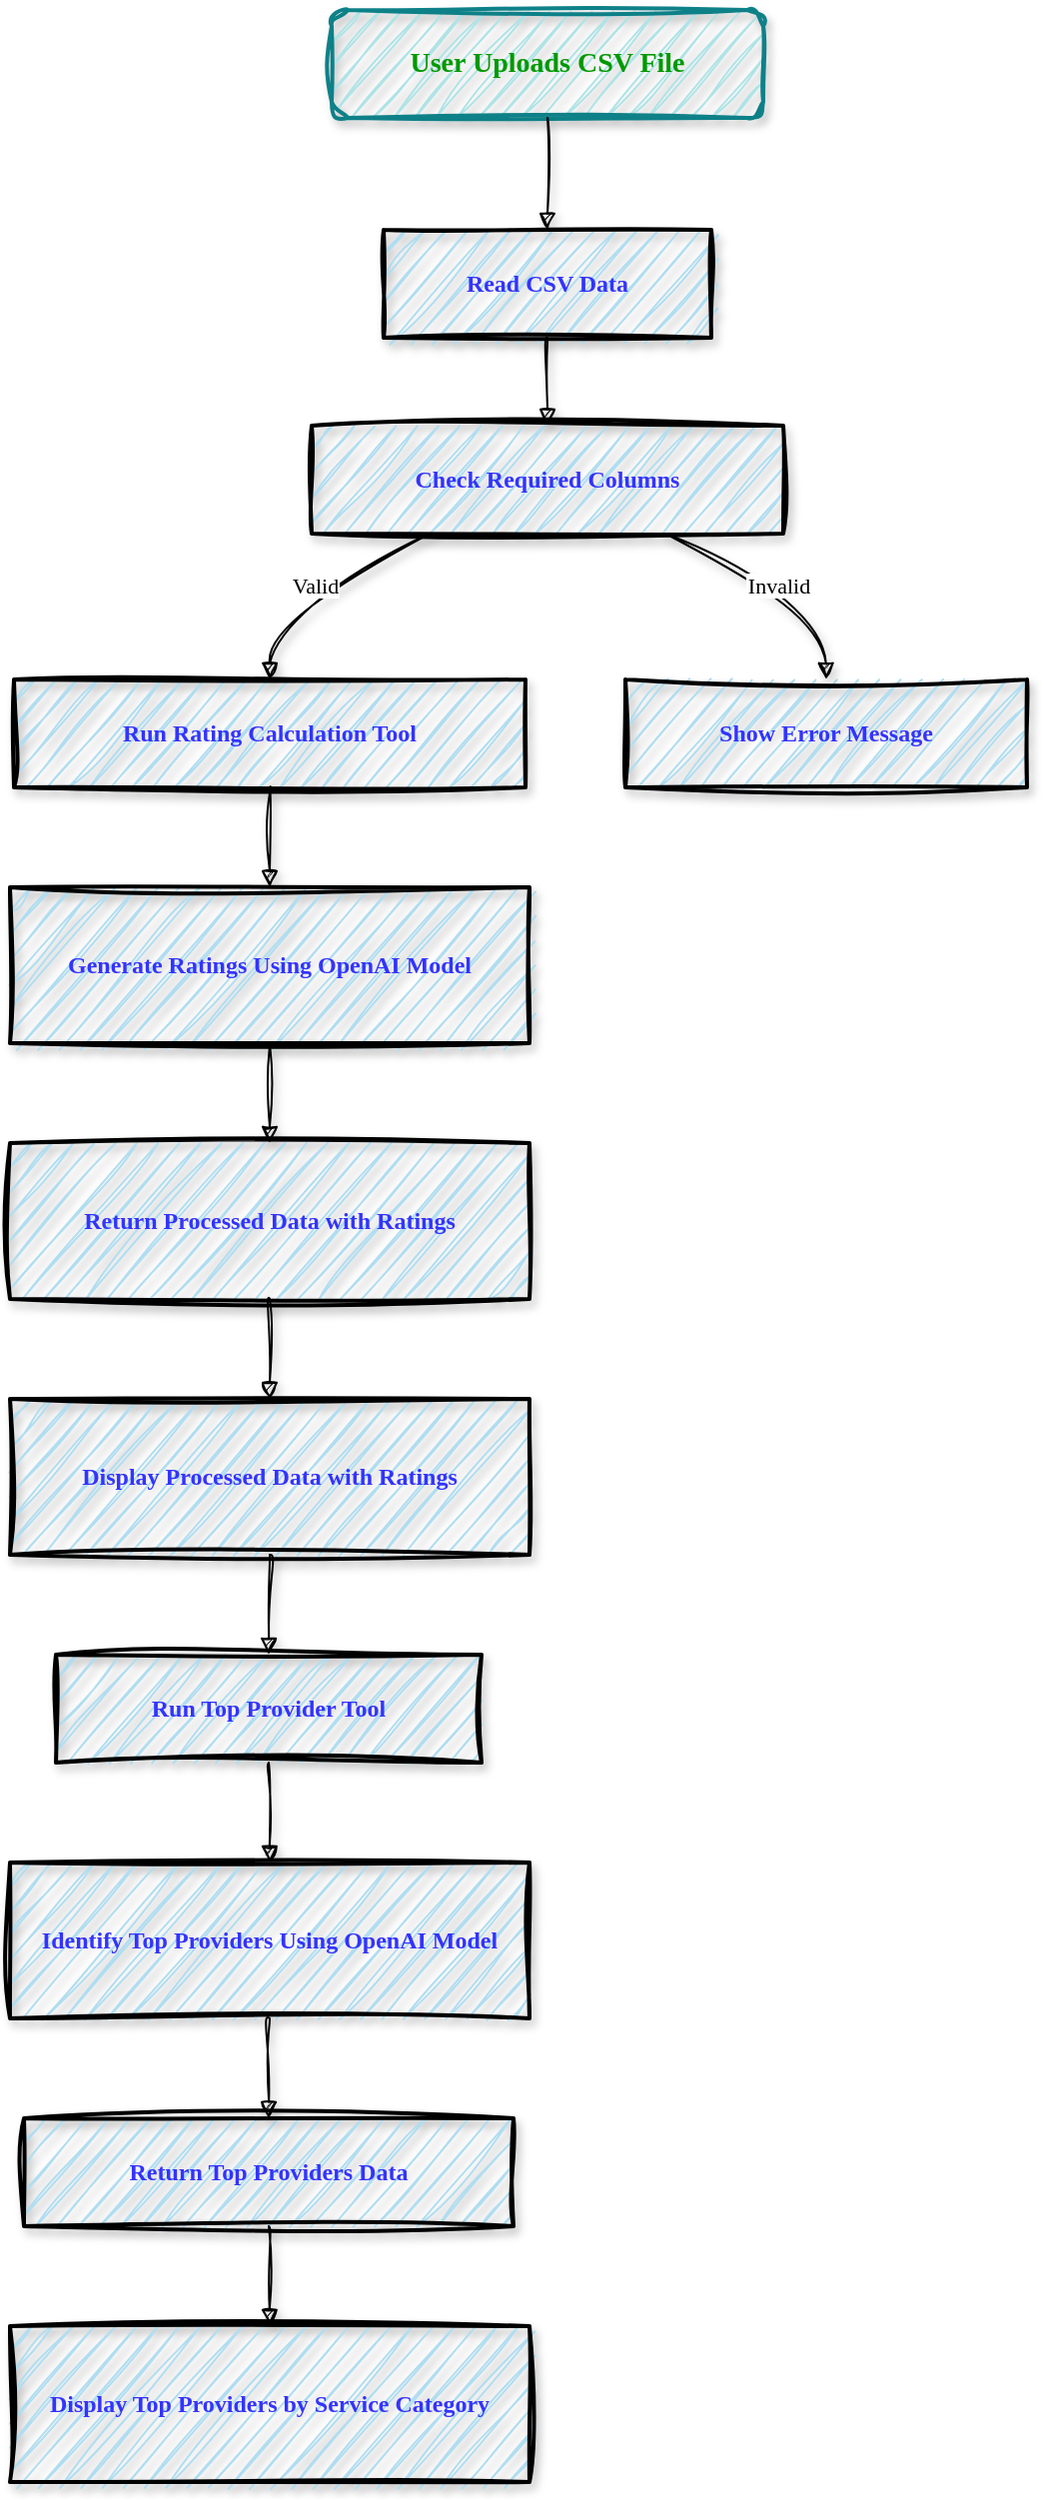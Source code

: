 <mxfile version="26.0.7">
  <diagram name="Page-1" id="ivQUmCczbcy-Hj9je45-">
    <mxGraphModel dx="794" dy="446" grid="1" gridSize="10" guides="1" tooltips="1" connect="1" arrows="1" fold="1" page="1" pageScale="1" pageWidth="850" pageHeight="1100" math="0" shadow="0">
      <root>
        <mxCell id="0" />
        <mxCell id="1" parent="0" />
        <mxCell id="S-GTUuIbRlFvGSS8Wjij-1" value="User Uploads CSV File" style="whiteSpace=wrap;strokeWidth=2;sketch=1;curveFitting=1;jiggle=2;fillColor=#b0e3e6;shadow=1;fontFamily=Merienda;fontSource=https%3A%2F%2Ffonts.googleapis.com%2Fcss%3Ffamily%3DMerienda;fontSize=14;fontStyle=1;strokeColor=#0e8088;gradientColor=none;rounded=1;fontColor=#009900;" vertex="1" parent="1">
          <mxGeometry x="181" y="20" width="216" height="54" as="geometry" />
        </mxCell>
        <mxCell id="S-GTUuIbRlFvGSS8Wjij-2" value="Read CSV Data" style="whiteSpace=wrap;strokeWidth=2;sketch=1;curveFitting=1;jiggle=2;fillColor=#b1ddf0;strokeColor=#000000;shadow=1;fontFamily=Merienda;fontSource=https%3A%2F%2Ffonts.googleapis.com%2Fcss%3Ffamily%3DMerienda;fontColor=#3333FF;fontStyle=1" vertex="1" parent="1">
          <mxGeometry x="207" y="130" width="164" height="54" as="geometry" />
        </mxCell>
        <mxCell id="S-GTUuIbRlFvGSS8Wjij-3" value="Check Required Columns" style="whiteSpace=wrap;strokeWidth=2;sketch=1;curveFitting=1;jiggle=2;fillColor=#b1ddf0;strokeColor=#000000;shadow=1;fontColor=#3333FF;fontFamily=Merienda;fontSource=https%3A%2F%2Ffonts.googleapis.com%2Fcss%3Ffamily%3DMerienda;fontStyle=1" vertex="1" parent="1">
          <mxGeometry x="171" y="228" width="236" height="54" as="geometry" />
        </mxCell>
        <mxCell id="S-GTUuIbRlFvGSS8Wjij-4" value="Run Rating Calculation Tool" style="whiteSpace=wrap;strokeWidth=2;sketch=1;curveFitting=1;jiggle=2;fillColor=#b1ddf0;strokeColor=#000000;shadow=1;fontColor=#3333FF;fontStyle=1;fontFamily=Courgette;fontSource=https%3A%2F%2Ffonts.googleapis.com%2Fcss%3Ffamily%3DCourgette;" vertex="1" parent="1">
          <mxGeometry x="22" y="355" width="256" height="54" as="geometry" />
        </mxCell>
        <mxCell id="S-GTUuIbRlFvGSS8Wjij-5" value="Generate Ratings Using OpenAI Model" style="whiteSpace=wrap;strokeWidth=2;sketch=1;curveFitting=1;jiggle=2;fillColor=#b1ddf0;strokeColor=#000000;shadow=1;fontStyle=1;fontColor=#3333FF;fontFamily=Merienda;fontSource=https%3A%2F%2Ffonts.googleapis.com%2Fcss%3Ffamily%3DMerienda;" vertex="1" parent="1">
          <mxGeometry x="20" y="459" width="260" height="78" as="geometry" />
        </mxCell>
        <mxCell id="S-GTUuIbRlFvGSS8Wjij-6" value="Return Processed Data with Ratings" style="whiteSpace=wrap;strokeWidth=2;sketch=1;curveFitting=1;jiggle=2;fillColor=#b1ddf0;strokeColor=#000000;shadow=1;fontFamily=Merienda;fontSource=https%3A%2F%2Ffonts.googleapis.com%2Fcss%3Ffamily%3DMerienda;fontStyle=1;fontColor=#3333FF;" vertex="1" parent="1">
          <mxGeometry x="20" y="587" width="260" height="78" as="geometry" />
        </mxCell>
        <mxCell id="S-GTUuIbRlFvGSS8Wjij-7" value="Display Processed Data with Ratings" style="whiteSpace=wrap;strokeWidth=2;sketch=1;curveFitting=1;jiggle=2;fillColor=#b1ddf0;strokeColor=#000000;shadow=1;fontStyle=1;fontFamily=Merienda;fontSource=https%3A%2F%2Ffonts.googleapis.com%2Fcss%3Ffamily%3DMerienda;fontColor=#3333FF;" vertex="1" parent="1">
          <mxGeometry x="20" y="715" width="260" height="78" as="geometry" />
        </mxCell>
        <mxCell id="S-GTUuIbRlFvGSS8Wjij-8" value="Run Top Provider Tool" style="whiteSpace=wrap;strokeWidth=2;sketch=1;curveFitting=1;jiggle=2;fillColor=#b1ddf0;strokeColor=#000000;shadow=1;fontColor=#3333FF;fontFamily=Merienda;fontSource=https%3A%2F%2Ffonts.googleapis.com%2Fcss%3Ffamily%3DMerienda;fontStyle=1" vertex="1" parent="1">
          <mxGeometry x="43" y="843" width="213" height="54" as="geometry" />
        </mxCell>
        <mxCell id="S-GTUuIbRlFvGSS8Wjij-9" value="Identify Top Providers Using OpenAI Model" style="whiteSpace=wrap;strokeWidth=2;sketch=1;curveFitting=1;jiggle=2;fillColor=#b1ddf0;strokeColor=#000000;shadow=1;fontStyle=1;fontFamily=Merienda;fontSource=https%3A%2F%2Ffonts.googleapis.com%2Fcss%3Ffamily%3DMerienda;fontColor=#3333FF;" vertex="1" parent="1">
          <mxGeometry x="20" y="947" width="260" height="78" as="geometry" />
        </mxCell>
        <mxCell id="S-GTUuIbRlFvGSS8Wjij-10" value="Return Top Providers Data" style="whiteSpace=wrap;strokeWidth=2;sketch=1;curveFitting=1;jiggle=2;fillColor=#b1ddf0;strokeColor=#000000;shadow=1;fontColor=#3333FF;fontFamily=Merienda;fontSource=https%3A%2F%2Ffonts.googleapis.com%2Fcss%3Ffamily%3DMerienda;fontStyle=1" vertex="1" parent="1">
          <mxGeometry x="27" y="1075" width="245" height="54" as="geometry" />
        </mxCell>
        <mxCell id="S-GTUuIbRlFvGSS8Wjij-11" value="Display Top Providers by Service Category" style="whiteSpace=wrap;strokeWidth=2;sketch=1;curveFitting=1;jiggle=2;fillColor=#b1ddf0;strokeColor=#000000;shadow=1;fontColor=#3333FF;fontStyle=1;fontFamily=Merienda;fontSource=https%3A%2F%2Ffonts.googleapis.com%2Fcss%3Ffamily%3DMerienda;" vertex="1" parent="1">
          <mxGeometry x="20" y="1179" width="260" height="78" as="geometry" />
        </mxCell>
        <mxCell id="S-GTUuIbRlFvGSS8Wjij-12" value="Show Error Message" style="whiteSpace=wrap;strokeWidth=2;sketch=1;curveFitting=1;jiggle=2;fillColor=#b1ddf0;strokeColor=#000000;shadow=1;fontStyle=1;fontColor=#3333FF;fontFamily=Merienda;fontSource=https%3A%2F%2Ffonts.googleapis.com%2Fcss%3Ffamily%3DMerienda;" vertex="1" parent="1">
          <mxGeometry x="328" y="355" width="201" height="54" as="geometry" />
        </mxCell>
        <mxCell id="S-GTUuIbRlFvGSS8Wjij-13" value="" style="curved=1;startArrow=none;endArrow=block;exitX=0.5;exitY=1;entryX=0.5;entryY=0;rounded=0;sketch=1;curveFitting=1;jiggle=2;fillColor=#b1ddf0;strokeColor=#000000;shadow=1;" edge="1" parent="1" source="S-GTUuIbRlFvGSS8Wjij-1" target="S-GTUuIbRlFvGSS8Wjij-2">
          <mxGeometry relative="1" as="geometry">
            <Array as="points" />
          </mxGeometry>
        </mxCell>
        <mxCell id="S-GTUuIbRlFvGSS8Wjij-14" value="" style="curved=1;startArrow=none;endArrow=block;exitX=0.5;exitY=1;entryX=0.5;entryY=0;rounded=0;sketch=1;curveFitting=1;jiggle=2;fillColor=#b1ddf0;strokeColor=#000000;shadow=1;" edge="1" parent="1" source="S-GTUuIbRlFvGSS8Wjij-2" target="S-GTUuIbRlFvGSS8Wjij-3">
          <mxGeometry relative="1" as="geometry">
            <Array as="points" />
          </mxGeometry>
        </mxCell>
        <mxCell id="S-GTUuIbRlFvGSS8Wjij-15" value="Valid" style="curved=1;startArrow=none;endArrow=block;exitX=0.25;exitY=1;entryX=0.5;entryY=-0.01;rounded=0;sketch=1;curveFitting=1;jiggle=2;fillColor=#b1ddf0;strokeColor=#000000;shadow=1;fontFamily=Merienda;fontSource=https%3A%2F%2Ffonts.googleapis.com%2Fcss%3Ffamily%3DMerienda;" edge="1" parent="1" source="S-GTUuIbRlFvGSS8Wjij-3" target="S-GTUuIbRlFvGSS8Wjij-4">
          <mxGeometry relative="1" as="geometry">
            <Array as="points">
              <mxPoint x="150" y="318" />
            </Array>
          </mxGeometry>
        </mxCell>
        <mxCell id="S-GTUuIbRlFvGSS8Wjij-16" value="" style="curved=1;startArrow=none;endArrow=block;exitX=0.5;exitY=0.99;entryX=0.5;entryY=0;rounded=0;sketch=1;curveFitting=1;jiggle=2;fillColor=#b1ddf0;strokeColor=#000000;shadow=1;" edge="1" parent="1" source="S-GTUuIbRlFvGSS8Wjij-4" target="S-GTUuIbRlFvGSS8Wjij-5">
          <mxGeometry relative="1" as="geometry">
            <Array as="points" />
          </mxGeometry>
        </mxCell>
        <mxCell id="S-GTUuIbRlFvGSS8Wjij-17" value="" style="curved=1;startArrow=none;endArrow=block;exitX=0.5;exitY=1;entryX=0.5;entryY=0;rounded=0;sketch=1;curveFitting=1;jiggle=2;fillColor=#b1ddf0;strokeColor=#000000;shadow=1;" edge="1" parent="1" source="S-GTUuIbRlFvGSS8Wjij-5" target="S-GTUuIbRlFvGSS8Wjij-6">
          <mxGeometry relative="1" as="geometry">
            <Array as="points" />
          </mxGeometry>
        </mxCell>
        <mxCell id="S-GTUuIbRlFvGSS8Wjij-18" value="" style="curved=1;startArrow=none;endArrow=block;exitX=0.5;exitY=1;entryX=0.5;entryY=0;rounded=0;sketch=1;curveFitting=1;jiggle=2;fillColor=#b1ddf0;strokeColor=#000000;shadow=1;" edge="1" parent="1" source="S-GTUuIbRlFvGSS8Wjij-6" target="S-GTUuIbRlFvGSS8Wjij-7">
          <mxGeometry relative="1" as="geometry">
            <Array as="points" />
          </mxGeometry>
        </mxCell>
        <mxCell id="S-GTUuIbRlFvGSS8Wjij-19" value="" style="curved=1;startArrow=none;endArrow=block;exitX=0.5;exitY=1;entryX=0.5;entryY=-0.01;rounded=0;sketch=1;curveFitting=1;jiggle=2;fillColor=#b1ddf0;strokeColor=#000000;shadow=1;" edge="1" parent="1" source="S-GTUuIbRlFvGSS8Wjij-7" target="S-GTUuIbRlFvGSS8Wjij-8">
          <mxGeometry relative="1" as="geometry">
            <Array as="points" />
          </mxGeometry>
        </mxCell>
        <mxCell id="S-GTUuIbRlFvGSS8Wjij-20" value="" style="curved=1;startArrow=none;endArrow=block;exitX=0.5;exitY=0.99;entryX=0.5;entryY=0;rounded=0;sketch=1;curveFitting=1;jiggle=2;fillColor=#b1ddf0;strokeColor=#000000;shadow=1;" edge="1" parent="1" source="S-GTUuIbRlFvGSS8Wjij-8" target="S-GTUuIbRlFvGSS8Wjij-9">
          <mxGeometry relative="1" as="geometry">
            <Array as="points" />
          </mxGeometry>
        </mxCell>
        <mxCell id="S-GTUuIbRlFvGSS8Wjij-21" value="" style="curved=1;startArrow=none;endArrow=block;exitX=0.5;exitY=1;entryX=0.5;entryY=-0.01;rounded=0;sketch=1;curveFitting=1;jiggle=2;fillColor=#b1ddf0;strokeColor=#000000;shadow=1;" edge="1" parent="1" source="S-GTUuIbRlFvGSS8Wjij-9" target="S-GTUuIbRlFvGSS8Wjij-10">
          <mxGeometry relative="1" as="geometry">
            <Array as="points" />
          </mxGeometry>
        </mxCell>
        <mxCell id="S-GTUuIbRlFvGSS8Wjij-22" value="" style="curved=1;startArrow=none;endArrow=block;exitX=0.5;exitY=0.99;entryX=0.5;entryY=0;rounded=0;sketch=1;curveFitting=1;jiggle=2;fillColor=#b1ddf0;strokeColor=#000000;shadow=1;" edge="1" parent="1" source="S-GTUuIbRlFvGSS8Wjij-10" target="S-GTUuIbRlFvGSS8Wjij-11">
          <mxGeometry relative="1" as="geometry">
            <Array as="points" />
          </mxGeometry>
        </mxCell>
        <mxCell id="S-GTUuIbRlFvGSS8Wjij-23" value="Invalid" style="curved=1;startArrow=none;endArrow=block;exitX=0.75;exitY=1;entryX=0.5;entryY=-0.01;rounded=0;sketch=1;curveFitting=1;jiggle=2;fillColor=#b1ddf0;strokeColor=#000000;shadow=1;fontFamily=Merienda;fontSource=https%3A%2F%2Ffonts.googleapis.com%2Fcss%3Ffamily%3DMerienda;" edge="1" parent="1" source="S-GTUuIbRlFvGSS8Wjij-3" target="S-GTUuIbRlFvGSS8Wjij-12">
          <mxGeometry relative="1" as="geometry">
            <Array as="points">
              <mxPoint x="428" y="318" />
            </Array>
          </mxGeometry>
        </mxCell>
      </root>
    </mxGraphModel>
  </diagram>
</mxfile>
